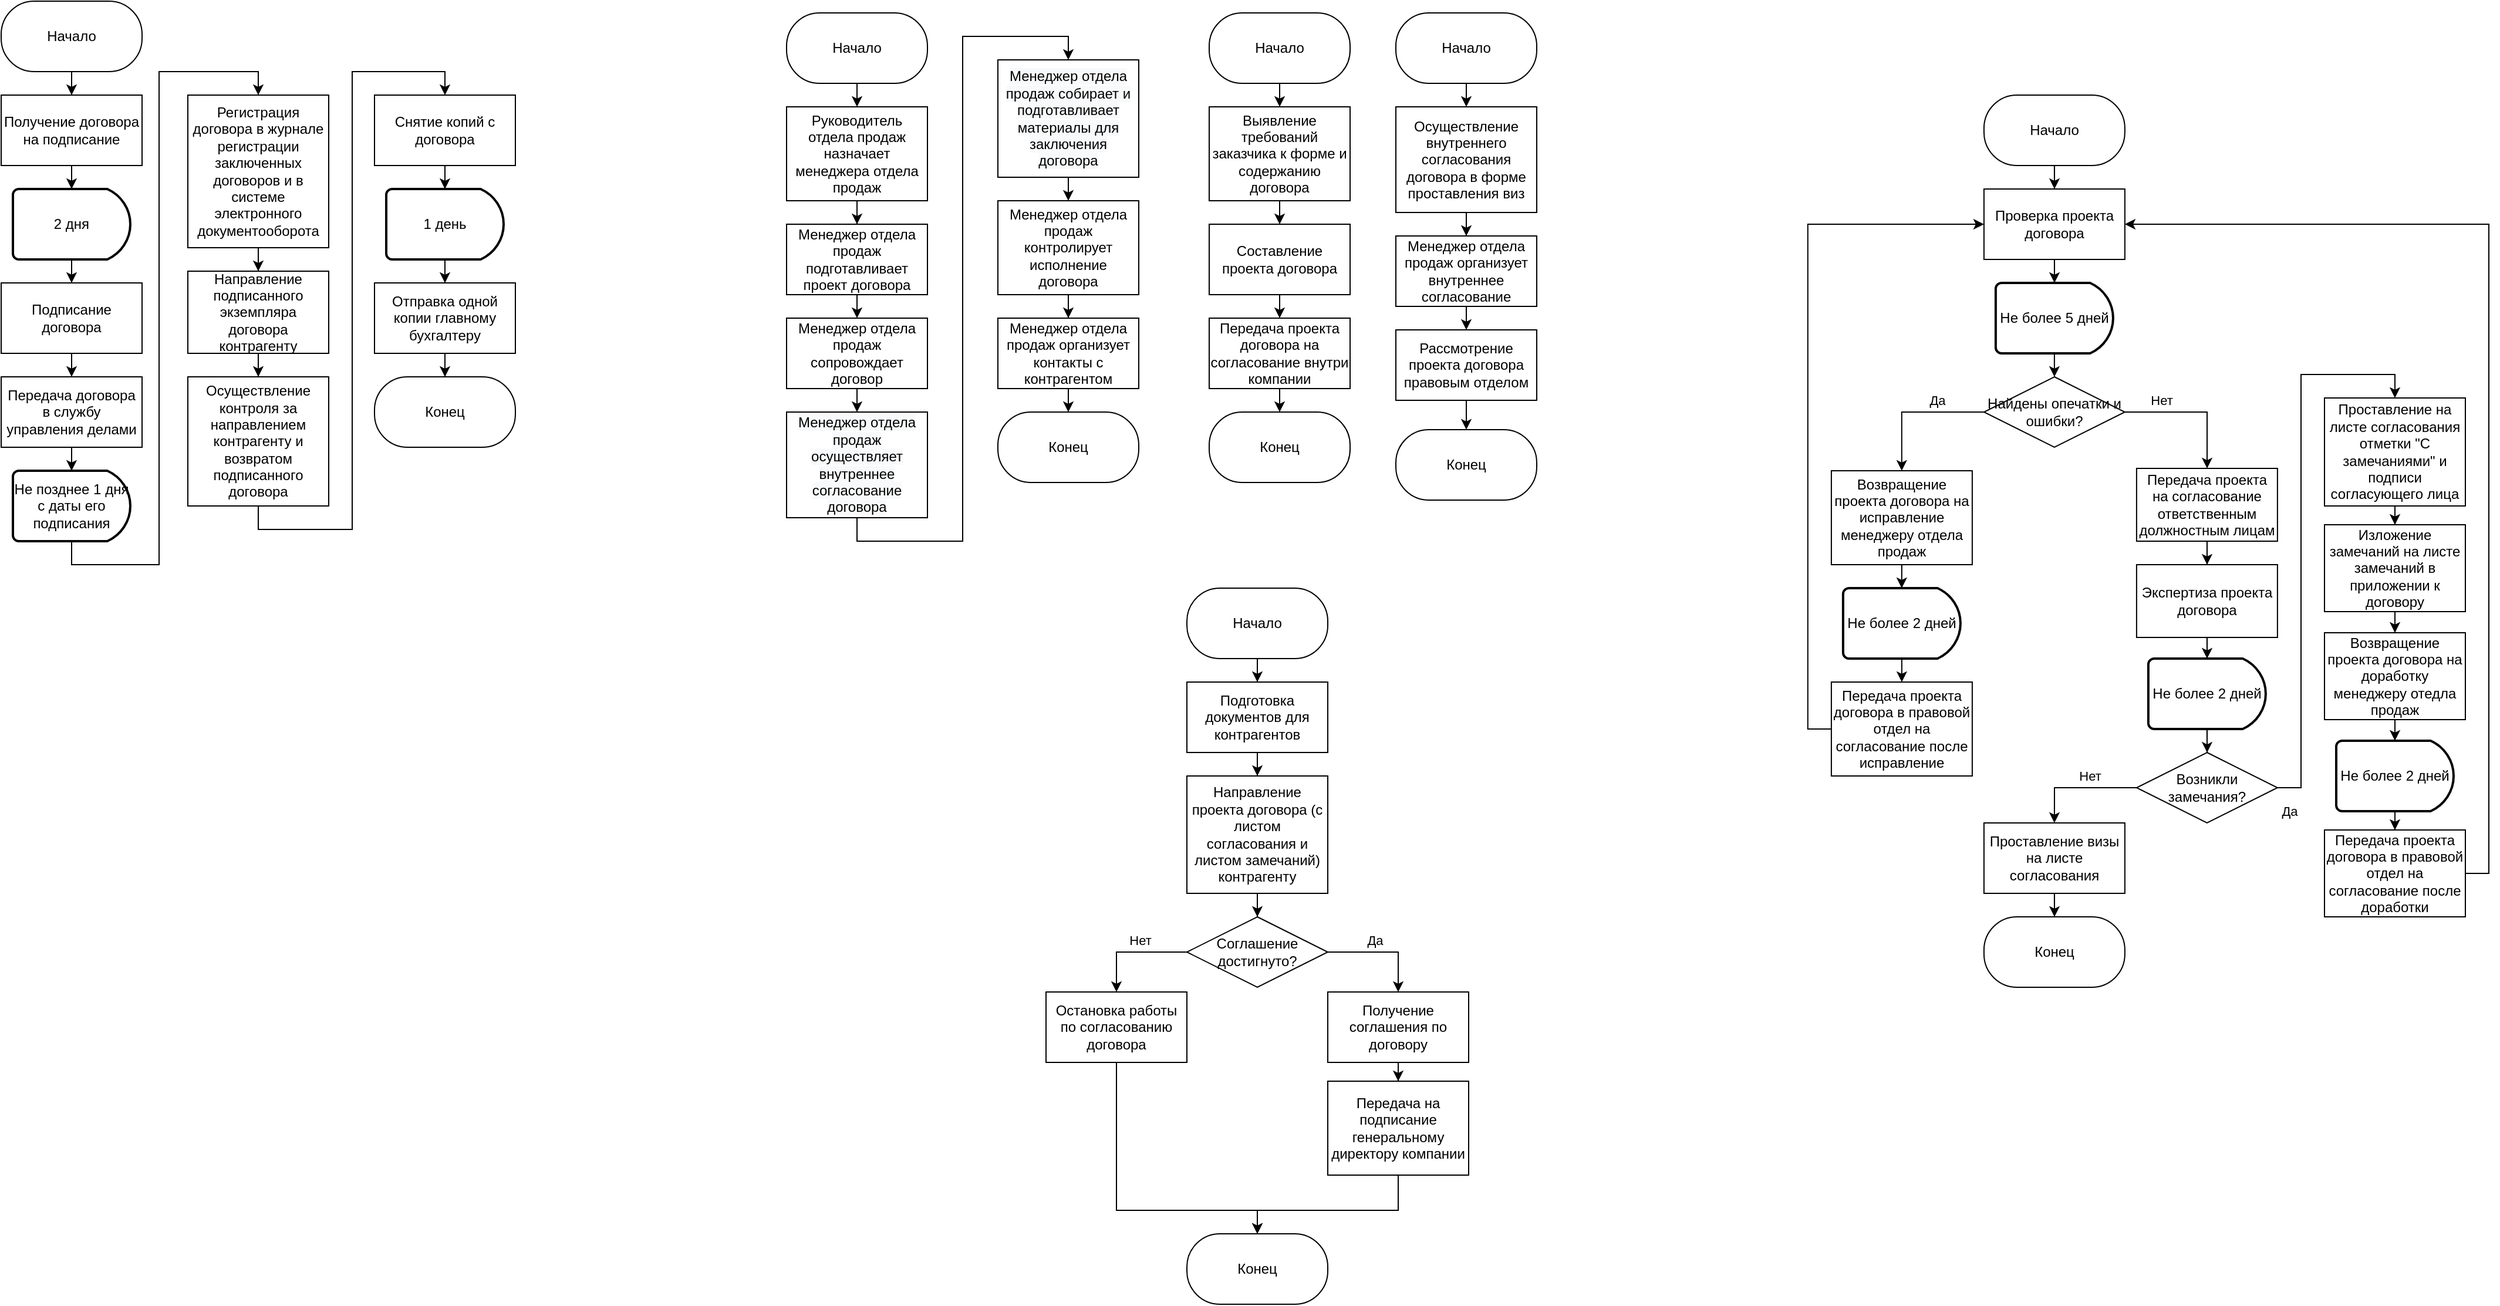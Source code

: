 <mxfile version="15.9.1" type="device"><diagram id="SYkwcQy9U7I1zCdefcQp" name="Страница 1"><mxGraphModel dx="2006" dy="2727" grid="0" gridSize="10" guides="1" tooltips="1" connect="1" arrows="1" fold="1" page="1" pageScale="1" pageWidth="827" pageHeight="1169" math="0" shadow="0"><root><mxCell id="0"/><mxCell id="1" parent="0"/><mxCell id="QH0EKD50BPLj8KDdhdwv-27" style="edgeStyle=orthogonalEdgeStyle;rounded=0;orthogonalLoop=1;jettySize=auto;html=1;exitX=0.5;exitY=1;exitDx=0;exitDy=0;entryX=0.5;entryY=0;entryDx=0;entryDy=0;" edge="1" parent="1" source="QH0EKD50BPLj8KDdhdwv-25" target="QH0EKD50BPLj8KDdhdwv-26"><mxGeometry relative="1" as="geometry"/></mxCell><mxCell id="QH0EKD50BPLj8KDdhdwv-25" value="Начало" style="rounded=1;whiteSpace=wrap;html=1;arcSize=47;" vertex="1" parent="1"><mxGeometry x="1760" y="40" width="120" height="60" as="geometry"/></mxCell><mxCell id="QH0EKD50BPLj8KDdhdwv-29" style="edgeStyle=orthogonalEdgeStyle;rounded=0;orthogonalLoop=1;jettySize=auto;html=1;exitX=0.5;exitY=1;exitDx=0;exitDy=0;" edge="1" parent="1" source="QH0EKD50BPLj8KDdhdwv-26" target="QH0EKD50BPLj8KDdhdwv-28"><mxGeometry relative="1" as="geometry"/></mxCell><mxCell id="QH0EKD50BPLj8KDdhdwv-26" value="Руководитель отдела продаж назначает менеджера отдела продаж" style="rounded=0;whiteSpace=wrap;html=1;" vertex="1" parent="1"><mxGeometry x="1760" y="120" width="120" height="80" as="geometry"/></mxCell><mxCell id="QH0EKD50BPLj8KDdhdwv-32" style="edgeStyle=orthogonalEdgeStyle;rounded=0;orthogonalLoop=1;jettySize=auto;html=1;exitX=0.5;exitY=1;exitDx=0;exitDy=0;entryX=0.5;entryY=0;entryDx=0;entryDy=0;" edge="1" parent="1" source="QH0EKD50BPLj8KDdhdwv-28" target="QH0EKD50BPLj8KDdhdwv-30"><mxGeometry relative="1" as="geometry"/></mxCell><mxCell id="QH0EKD50BPLj8KDdhdwv-28" value="Менеджер отдела продаж подготавливает проект договора" style="rounded=0;whiteSpace=wrap;html=1;" vertex="1" parent="1"><mxGeometry x="1760" y="220" width="120" height="60" as="geometry"/></mxCell><mxCell id="QH0EKD50BPLj8KDdhdwv-33" style="edgeStyle=orthogonalEdgeStyle;rounded=0;orthogonalLoop=1;jettySize=auto;html=1;exitX=0.5;exitY=1;exitDx=0;exitDy=0;entryX=0.5;entryY=0;entryDx=0;entryDy=0;" edge="1" parent="1" source="QH0EKD50BPLj8KDdhdwv-30" target="QH0EKD50BPLj8KDdhdwv-31"><mxGeometry relative="1" as="geometry"/></mxCell><mxCell id="QH0EKD50BPLj8KDdhdwv-30" value="Менеджер отдела продаж сопровождает договор" style="rounded=0;whiteSpace=wrap;html=1;" vertex="1" parent="1"><mxGeometry x="1760" y="300" width="120" height="60" as="geometry"/></mxCell><mxCell id="QH0EKD50BPLj8KDdhdwv-35" style="edgeStyle=orthogonalEdgeStyle;rounded=0;orthogonalLoop=1;jettySize=auto;html=1;exitX=0.5;exitY=1;exitDx=0;exitDy=0;entryX=0.5;entryY=0;entryDx=0;entryDy=0;" edge="1" parent="1" source="QH0EKD50BPLj8KDdhdwv-31" target="QH0EKD50BPLj8KDdhdwv-34"><mxGeometry relative="1" as="geometry"/></mxCell><mxCell id="QH0EKD50BPLj8KDdhdwv-31" value="&lt;span style=&quot;color: rgb(0 , 0 , 0) ; font-family: &amp;#34;helvetica&amp;#34; ; font-size: 12px ; font-style: normal ; font-weight: 400 ; letter-spacing: normal ; text-align: center ; text-indent: 0px ; text-transform: none ; word-spacing: 0px ; background-color: rgb(248 , 249 , 250) ; display: inline ; float: none&quot;&gt;Менеджер отдела продаж осуществляет внутреннее согласование договора&lt;/span&gt;" style="rounded=0;whiteSpace=wrap;html=1;" vertex="1" parent="1"><mxGeometry x="1760" y="380" width="120" height="90" as="geometry"/></mxCell><mxCell id="QH0EKD50BPLj8KDdhdwv-37" style="edgeStyle=orthogonalEdgeStyle;rounded=0;orthogonalLoop=1;jettySize=auto;html=1;exitX=0.5;exitY=1;exitDx=0;exitDy=0;entryX=0.5;entryY=0;entryDx=0;entryDy=0;" edge="1" parent="1" source="QH0EKD50BPLj8KDdhdwv-34" target="QH0EKD50BPLj8KDdhdwv-36"><mxGeometry relative="1" as="geometry"/></mxCell><mxCell id="QH0EKD50BPLj8KDdhdwv-34" value="&lt;span style=&quot;color: rgb(0 , 0 , 0) ; font-family: &amp;#34;helvetica&amp;#34; ; font-size: 12px ; font-style: normal ; font-weight: 400 ; letter-spacing: normal ; text-align: center ; text-indent: 0px ; text-transform: none ; word-spacing: 0px ; background-color: rgb(248 , 249 , 250) ; display: inline ; float: none&quot;&gt;Менеджер отдела продаж собирает и подготавливает материалы для заключения договора&lt;/span&gt;" style="rounded=0;whiteSpace=wrap;html=1;" vertex="1" parent="1"><mxGeometry x="1940" y="80" width="120" height="100" as="geometry"/></mxCell><mxCell id="QH0EKD50BPLj8KDdhdwv-39" style="edgeStyle=orthogonalEdgeStyle;rounded=0;orthogonalLoop=1;jettySize=auto;html=1;exitX=0.5;exitY=1;exitDx=0;exitDy=0;" edge="1" parent="1" source="QH0EKD50BPLj8KDdhdwv-36" target="QH0EKD50BPLj8KDdhdwv-38"><mxGeometry relative="1" as="geometry"/></mxCell><mxCell id="QH0EKD50BPLj8KDdhdwv-36" value="&lt;span style=&quot;font-family: &amp;#34;helvetica&amp;#34;&quot;&gt;Менеджер отдела продаж контролирует исполнение договора&lt;/span&gt;" style="rounded=0;whiteSpace=wrap;html=1;" vertex="1" parent="1"><mxGeometry x="1940" y="200" width="120" height="80" as="geometry"/></mxCell><mxCell id="QH0EKD50BPLj8KDdhdwv-41" style="edgeStyle=orthogonalEdgeStyle;rounded=0;orthogonalLoop=1;jettySize=auto;html=1;exitX=0.5;exitY=1;exitDx=0;exitDy=0;entryX=0.5;entryY=0;entryDx=0;entryDy=0;" edge="1" parent="1" source="QH0EKD50BPLj8KDdhdwv-38" target="QH0EKD50BPLj8KDdhdwv-40"><mxGeometry relative="1" as="geometry"/></mxCell><mxCell id="QH0EKD50BPLj8KDdhdwv-38" value="&lt;span style=&quot;font-family: &amp;#34;helvetica&amp;#34;&quot;&gt;Менеджер отдела продаж организует контакты с контрагентом&lt;/span&gt;" style="rounded=0;whiteSpace=wrap;html=1;" vertex="1" parent="1"><mxGeometry x="1940" y="300" width="120" height="60" as="geometry"/></mxCell><mxCell id="QH0EKD50BPLj8KDdhdwv-40" value="Конец" style="rounded=1;whiteSpace=wrap;html=1;arcSize=47;" vertex="1" parent="1"><mxGeometry x="1940" y="380" width="120" height="60" as="geometry"/></mxCell><mxCell id="QH0EKD50BPLj8KDdhdwv-47" style="edgeStyle=orthogonalEdgeStyle;rounded=0;orthogonalLoop=1;jettySize=auto;html=1;exitX=0.5;exitY=1;exitDx=0;exitDy=0;entryX=0.5;entryY=0;entryDx=0;entryDy=0;" edge="1" parent="1" source="QH0EKD50BPLj8KDdhdwv-42" target="QH0EKD50BPLj8KDdhdwv-43"><mxGeometry relative="1" as="geometry"/></mxCell><mxCell id="QH0EKD50BPLj8KDdhdwv-42" value="Начало" style="rounded=1;whiteSpace=wrap;html=1;arcSize=47;" vertex="1" parent="1"><mxGeometry x="2120" y="40" width="120" height="60" as="geometry"/></mxCell><mxCell id="QH0EKD50BPLj8KDdhdwv-48" style="edgeStyle=orthogonalEdgeStyle;rounded=0;orthogonalLoop=1;jettySize=auto;html=1;exitX=0.5;exitY=1;exitDx=0;exitDy=0;entryX=0.5;entryY=0;entryDx=0;entryDy=0;" edge="1" parent="1" source="QH0EKD50BPLj8KDdhdwv-43" target="QH0EKD50BPLj8KDdhdwv-44"><mxGeometry relative="1" as="geometry"/></mxCell><mxCell id="QH0EKD50BPLj8KDdhdwv-43" value="Выявление требований заказчика к форме и содержанию договора" style="rounded=0;whiteSpace=wrap;html=1;" vertex="1" parent="1"><mxGeometry x="2120" y="120" width="120" height="80" as="geometry"/></mxCell><mxCell id="QH0EKD50BPLj8KDdhdwv-49" style="edgeStyle=orthogonalEdgeStyle;rounded=0;orthogonalLoop=1;jettySize=auto;html=1;exitX=0.5;exitY=1;exitDx=0;exitDy=0;entryX=0.5;entryY=0;entryDx=0;entryDy=0;" edge="1" parent="1" source="QH0EKD50BPLj8KDdhdwv-44" target="QH0EKD50BPLj8KDdhdwv-45"><mxGeometry relative="1" as="geometry"/></mxCell><mxCell id="QH0EKD50BPLj8KDdhdwv-44" value="Составление проекта договора" style="rounded=0;whiteSpace=wrap;html=1;" vertex="1" parent="1"><mxGeometry x="2120" y="220" width="120" height="60" as="geometry"/></mxCell><mxCell id="QH0EKD50BPLj8KDdhdwv-50" style="edgeStyle=orthogonalEdgeStyle;rounded=0;orthogonalLoop=1;jettySize=auto;html=1;exitX=0.5;exitY=1;exitDx=0;exitDy=0;entryX=0.5;entryY=0;entryDx=0;entryDy=0;" edge="1" parent="1" source="QH0EKD50BPLj8KDdhdwv-45" target="QH0EKD50BPLj8KDdhdwv-46"><mxGeometry relative="1" as="geometry"/></mxCell><mxCell id="QH0EKD50BPLj8KDdhdwv-45" value="Передача проекта договора на согласование внутри компании" style="rounded=0;whiteSpace=wrap;html=1;" vertex="1" parent="1"><mxGeometry x="2120" y="300" width="120" height="60" as="geometry"/></mxCell><mxCell id="QH0EKD50BPLj8KDdhdwv-46" value="Конец" style="rounded=1;whiteSpace=wrap;html=1;arcSize=47;" vertex="1" parent="1"><mxGeometry x="2120" y="380" width="120" height="60" as="geometry"/></mxCell><mxCell id="QH0EKD50BPLj8KDdhdwv-53" style="edgeStyle=orthogonalEdgeStyle;rounded=0;orthogonalLoop=1;jettySize=auto;html=1;exitX=0.5;exitY=1;exitDx=0;exitDy=0;entryX=0.5;entryY=0;entryDx=0;entryDy=0;" edge="1" parent="1" source="QH0EKD50BPLj8KDdhdwv-51" target="QH0EKD50BPLj8KDdhdwv-52"><mxGeometry relative="1" as="geometry"/></mxCell><mxCell id="QH0EKD50BPLj8KDdhdwv-51" value="Начало" style="rounded=1;whiteSpace=wrap;html=1;arcSize=47;" vertex="1" parent="1"><mxGeometry x="2279" y="40" width="120" height="60" as="geometry"/></mxCell><mxCell id="QH0EKD50BPLj8KDdhdwv-55" style="edgeStyle=orthogonalEdgeStyle;rounded=0;orthogonalLoop=1;jettySize=auto;html=1;exitX=0.5;exitY=1;exitDx=0;exitDy=0;" edge="1" parent="1" source="QH0EKD50BPLj8KDdhdwv-52" target="QH0EKD50BPLj8KDdhdwv-54"><mxGeometry relative="1" as="geometry"/></mxCell><mxCell id="QH0EKD50BPLj8KDdhdwv-52" value="Осуществление внутреннего согласования договора в форме проставления виз" style="rounded=0;whiteSpace=wrap;html=1;" vertex="1" parent="1"><mxGeometry x="2279" y="120" width="120" height="90" as="geometry"/></mxCell><mxCell id="QH0EKD50BPLj8KDdhdwv-58" style="edgeStyle=orthogonalEdgeStyle;rounded=0;orthogonalLoop=1;jettySize=auto;html=1;exitX=0.5;exitY=1;exitDx=0;exitDy=0;entryX=0.5;entryY=0;entryDx=0;entryDy=0;" edge="1" parent="1" source="QH0EKD50BPLj8KDdhdwv-54" target="QH0EKD50BPLj8KDdhdwv-56"><mxGeometry relative="1" as="geometry"/></mxCell><mxCell id="QH0EKD50BPLj8KDdhdwv-54" value="Менеджер отдела продаж организует внутреннее согласование" style="rounded=0;whiteSpace=wrap;html=1;" vertex="1" parent="1"><mxGeometry x="2279" y="230" width="120" height="60" as="geometry"/></mxCell><mxCell id="QH0EKD50BPLj8KDdhdwv-59" style="edgeStyle=orthogonalEdgeStyle;rounded=0;orthogonalLoop=1;jettySize=auto;html=1;exitX=0.5;exitY=1;exitDx=0;exitDy=0;" edge="1" parent="1" source="QH0EKD50BPLj8KDdhdwv-56" target="QH0EKD50BPLj8KDdhdwv-57"><mxGeometry relative="1" as="geometry"/></mxCell><mxCell id="QH0EKD50BPLj8KDdhdwv-56" value="Рассмотрение проекта договора правовым отделом" style="rounded=0;whiteSpace=wrap;html=1;" vertex="1" parent="1"><mxGeometry x="2279" y="310" width="120" height="60" as="geometry"/></mxCell><mxCell id="QH0EKD50BPLj8KDdhdwv-57" value="Конец" style="rounded=1;whiteSpace=wrap;html=1;arcSize=47;" vertex="1" parent="1"><mxGeometry x="2279" y="395" width="120" height="60" as="geometry"/></mxCell><mxCell id="QH0EKD50BPLj8KDdhdwv-76" style="edgeStyle=orthogonalEdgeStyle;rounded=0;orthogonalLoop=1;jettySize=auto;html=1;exitX=0.5;exitY=1;exitDx=0;exitDy=0;" edge="1" parent="1" source="QH0EKD50BPLj8KDdhdwv-74" target="QH0EKD50BPLj8KDdhdwv-75"><mxGeometry relative="1" as="geometry"/></mxCell><mxCell id="QH0EKD50BPLj8KDdhdwv-74" value="Начало" style="rounded=1;whiteSpace=wrap;html=1;arcSize=47;" vertex="1" parent="1"><mxGeometry x="2779.95" y="110" width="120" height="60" as="geometry"/></mxCell><mxCell id="QH0EKD50BPLj8KDdhdwv-78" style="edgeStyle=orthogonalEdgeStyle;rounded=0;orthogonalLoop=1;jettySize=auto;html=1;exitX=0.5;exitY=1;exitDx=0;exitDy=0;" edge="1" parent="1" source="QH0EKD50BPLj8KDdhdwv-75" target="QH0EKD50BPLj8KDdhdwv-77"><mxGeometry relative="1" as="geometry"/></mxCell><mxCell id="QH0EKD50BPLj8KDdhdwv-75" value="Проверка проекта договора" style="rounded=0;whiteSpace=wrap;html=1;" vertex="1" parent="1"><mxGeometry x="2779.95" y="190" width="120" height="60" as="geometry"/></mxCell><mxCell id="QH0EKD50BPLj8KDdhdwv-84" style="edgeStyle=orthogonalEdgeStyle;rounded=0;orthogonalLoop=1;jettySize=auto;html=1;exitX=0.5;exitY=1;exitDx=0;exitDy=0;exitPerimeter=0;entryX=0.5;entryY=0;entryDx=0;entryDy=0;" edge="1" parent="1" source="QH0EKD50BPLj8KDdhdwv-77" target="QH0EKD50BPLj8KDdhdwv-79"><mxGeometry relative="1" as="geometry"/></mxCell><mxCell id="QH0EKD50BPLj8KDdhdwv-77" value="Не более 5 дней" style="strokeWidth=2;html=1;shape=mxgraph.flowchart.delay;whiteSpace=wrap;" vertex="1" parent="1"><mxGeometry x="2789.95" y="270" width="100" height="60" as="geometry"/></mxCell><mxCell id="QH0EKD50BPLj8KDdhdwv-82" value="Да" style="edgeStyle=orthogonalEdgeStyle;rounded=0;orthogonalLoop=1;jettySize=auto;html=1;exitX=0;exitY=0.5;exitDx=0;exitDy=0;" edge="1" parent="1" source="QH0EKD50BPLj8KDdhdwv-79" target="QH0EKD50BPLj8KDdhdwv-80"><mxGeometry x="-0.333" y="-10" relative="1" as="geometry"><mxPoint as="offset"/></mxGeometry></mxCell><mxCell id="QH0EKD50BPLj8KDdhdwv-83" value="Нет" style="edgeStyle=orthogonalEdgeStyle;rounded=0;orthogonalLoop=1;jettySize=auto;html=1;exitX=1;exitY=0.5;exitDx=0;exitDy=0;" edge="1" parent="1" source="QH0EKD50BPLj8KDdhdwv-79" target="QH0EKD50BPLj8KDdhdwv-81"><mxGeometry x="-0.492" y="10" relative="1" as="geometry"><mxPoint x="1" as="offset"/></mxGeometry></mxCell><mxCell id="QH0EKD50BPLj8KDdhdwv-79" value="Найдены опечатки и ошибки?" style="rhombus;whiteSpace=wrap;html=1;" vertex="1" parent="1"><mxGeometry x="2779.95" y="350" width="120" height="60" as="geometry"/></mxCell><mxCell id="QH0EKD50BPLj8KDdhdwv-86" style="edgeStyle=orthogonalEdgeStyle;rounded=0;orthogonalLoop=1;jettySize=auto;html=1;exitX=0.5;exitY=1;exitDx=0;exitDy=0;" edge="1" parent="1" source="QH0EKD50BPLj8KDdhdwv-80" target="QH0EKD50BPLj8KDdhdwv-85"><mxGeometry relative="1" as="geometry"/></mxCell><mxCell id="QH0EKD50BPLj8KDdhdwv-80" value="Возвращение проекта договора на исправление менеджеру отдела продаж" style="rounded=0;whiteSpace=wrap;html=1;" vertex="1" parent="1"><mxGeometry x="2649.95" y="430" width="120" height="80" as="geometry"/></mxCell><mxCell id="QH0EKD50BPLj8KDdhdwv-91" style="edgeStyle=orthogonalEdgeStyle;rounded=0;orthogonalLoop=1;jettySize=auto;html=1;exitX=0.5;exitY=1;exitDx=0;exitDy=0;" edge="1" parent="1" source="QH0EKD50BPLj8KDdhdwv-81" target="QH0EKD50BPLj8KDdhdwv-90"><mxGeometry relative="1" as="geometry"/></mxCell><mxCell id="QH0EKD50BPLj8KDdhdwv-81" value="Передача проекта на согласование ответственным должностным лицам" style="rounded=0;whiteSpace=wrap;html=1;" vertex="1" parent="1"><mxGeometry x="2909.95" y="428" width="120" height="62" as="geometry"/></mxCell><mxCell id="QH0EKD50BPLj8KDdhdwv-88" style="edgeStyle=orthogonalEdgeStyle;rounded=0;orthogonalLoop=1;jettySize=auto;html=1;exitX=0.5;exitY=1;exitDx=0;exitDy=0;exitPerimeter=0;entryX=0.5;entryY=0;entryDx=0;entryDy=0;" edge="1" parent="1" source="QH0EKD50BPLj8KDdhdwv-85" target="QH0EKD50BPLj8KDdhdwv-87"><mxGeometry relative="1" as="geometry"/></mxCell><mxCell id="QH0EKD50BPLj8KDdhdwv-85" value="Не более 2 дней" style="strokeWidth=2;html=1;shape=mxgraph.flowchart.delay;whiteSpace=wrap;" vertex="1" parent="1"><mxGeometry x="2659.95" y="530" width="100" height="60" as="geometry"/></mxCell><mxCell id="QH0EKD50BPLj8KDdhdwv-89" style="edgeStyle=orthogonalEdgeStyle;rounded=0;orthogonalLoop=1;jettySize=auto;html=1;exitX=0;exitY=0.5;exitDx=0;exitDy=0;entryX=0;entryY=0.5;entryDx=0;entryDy=0;" edge="1" parent="1" source="QH0EKD50BPLj8KDdhdwv-87" target="QH0EKD50BPLj8KDdhdwv-75"><mxGeometry relative="1" as="geometry"/></mxCell><mxCell id="QH0EKD50BPLj8KDdhdwv-87" value="Передача проекта договора в правовой отдел на согласование после исправление" style="rounded=0;whiteSpace=wrap;html=1;" vertex="1" parent="1"><mxGeometry x="2649.95" y="610" width="120" height="80" as="geometry"/></mxCell><mxCell id="QH0EKD50BPLj8KDdhdwv-93" style="edgeStyle=orthogonalEdgeStyle;rounded=0;orthogonalLoop=1;jettySize=auto;html=1;exitX=0.5;exitY=1;exitDx=0;exitDy=0;" edge="1" parent="1" source="QH0EKD50BPLj8KDdhdwv-90" target="QH0EKD50BPLj8KDdhdwv-92"><mxGeometry relative="1" as="geometry"/></mxCell><mxCell id="QH0EKD50BPLj8KDdhdwv-90" value="Экспертиза проекта договора" style="rounded=0;whiteSpace=wrap;html=1;" vertex="1" parent="1"><mxGeometry x="2909.95" y="510" width="120" height="62" as="geometry"/></mxCell><mxCell id="QH0EKD50BPLj8KDdhdwv-95" style="edgeStyle=orthogonalEdgeStyle;rounded=0;orthogonalLoop=1;jettySize=auto;html=1;exitX=0.5;exitY=1;exitDx=0;exitDy=0;exitPerimeter=0;" edge="1" parent="1" source="QH0EKD50BPLj8KDdhdwv-92" target="QH0EKD50BPLj8KDdhdwv-94"><mxGeometry relative="1" as="geometry"/></mxCell><mxCell id="QH0EKD50BPLj8KDdhdwv-92" value="Не более 2 дней" style="strokeWidth=2;html=1;shape=mxgraph.flowchart.delay;whiteSpace=wrap;" vertex="1" parent="1"><mxGeometry x="2919.95" y="590" width="100" height="60" as="geometry"/></mxCell><mxCell id="QH0EKD50BPLj8KDdhdwv-97" value="Нет" style="edgeStyle=orthogonalEdgeStyle;rounded=0;orthogonalLoop=1;jettySize=auto;html=1;exitX=0;exitY=0.5;exitDx=0;exitDy=0;entryX=0.5;entryY=0;entryDx=0;entryDy=0;" edge="1" parent="1" source="QH0EKD50BPLj8KDdhdwv-94" target="QH0EKD50BPLj8KDdhdwv-96"><mxGeometry x="-0.2" y="-10" relative="1" as="geometry"><mxPoint as="offset"/></mxGeometry></mxCell><mxCell id="QH0EKD50BPLj8KDdhdwv-101" value="Да" style="edgeStyle=orthogonalEdgeStyle;rounded=0;orthogonalLoop=1;jettySize=auto;html=1;exitX=1;exitY=0.5;exitDx=0;exitDy=0;entryX=0.5;entryY=0;entryDx=0;entryDy=0;" edge="1" parent="1" source="QH0EKD50BPLj8KDdhdwv-94" target="QH0EKD50BPLj8KDdhdwv-100"><mxGeometry x="-0.957" y="-20" relative="1" as="geometry"><mxPoint as="offset"/></mxGeometry></mxCell><mxCell id="QH0EKD50BPLj8KDdhdwv-94" value="Возникли замечания?" style="rhombus;whiteSpace=wrap;html=1;" vertex="1" parent="1"><mxGeometry x="2909.95" y="670" width="120" height="60" as="geometry"/></mxCell><mxCell id="QH0EKD50BPLj8KDdhdwv-99" style="edgeStyle=orthogonalEdgeStyle;rounded=0;orthogonalLoop=1;jettySize=auto;html=1;exitX=0.5;exitY=1;exitDx=0;exitDy=0;" edge="1" parent="1" source="QH0EKD50BPLj8KDdhdwv-96" target="QH0EKD50BPLj8KDdhdwv-98"><mxGeometry relative="1" as="geometry"/></mxCell><mxCell id="QH0EKD50BPLj8KDdhdwv-96" value="Проставление визы на листе согласования" style="rounded=0;whiteSpace=wrap;html=1;" vertex="1" parent="1"><mxGeometry x="2779.95" y="730" width="120" height="60" as="geometry"/></mxCell><mxCell id="QH0EKD50BPLj8KDdhdwv-98" value="Конец" style="rounded=1;whiteSpace=wrap;html=1;arcSize=47;" vertex="1" parent="1"><mxGeometry x="2779.95" y="810" width="120" height="60" as="geometry"/></mxCell><mxCell id="QH0EKD50BPLj8KDdhdwv-103" style="edgeStyle=orthogonalEdgeStyle;rounded=0;orthogonalLoop=1;jettySize=auto;html=1;exitX=0.5;exitY=1;exitDx=0;exitDy=0;" edge="1" parent="1" source="QH0EKD50BPLj8KDdhdwv-100" target="QH0EKD50BPLj8KDdhdwv-102"><mxGeometry relative="1" as="geometry"/></mxCell><mxCell id="QH0EKD50BPLj8KDdhdwv-100" value="Проставление на листе согласования отметки &quot;С замечаниями&quot; и подписи согласующего лица" style="rounded=0;whiteSpace=wrap;html=1;" vertex="1" parent="1"><mxGeometry x="3070" y="368" width="120" height="92" as="geometry"/></mxCell><mxCell id="QH0EKD50BPLj8KDdhdwv-105" style="edgeStyle=orthogonalEdgeStyle;rounded=0;orthogonalLoop=1;jettySize=auto;html=1;exitX=0.5;exitY=1;exitDx=0;exitDy=0;" edge="1" parent="1" source="QH0EKD50BPLj8KDdhdwv-102" target="QH0EKD50BPLj8KDdhdwv-104"><mxGeometry relative="1" as="geometry"/></mxCell><mxCell id="QH0EKD50BPLj8KDdhdwv-102" value="Изложение замечаний на листе замечаний в приложении к договору" style="rounded=0;whiteSpace=wrap;html=1;" vertex="1" parent="1"><mxGeometry x="3070" y="476" width="120" height="74" as="geometry"/></mxCell><mxCell id="QH0EKD50BPLj8KDdhdwv-107" style="edgeStyle=orthogonalEdgeStyle;rounded=0;orthogonalLoop=1;jettySize=auto;html=1;exitX=0.5;exitY=1;exitDx=0;exitDy=0;" edge="1" parent="1" source="QH0EKD50BPLj8KDdhdwv-104" target="QH0EKD50BPLj8KDdhdwv-106"><mxGeometry relative="1" as="geometry"/></mxCell><mxCell id="QH0EKD50BPLj8KDdhdwv-104" value="Возвращение проекта договора на доработку менеджеру отедла продаж" style="rounded=0;whiteSpace=wrap;html=1;" vertex="1" parent="1"><mxGeometry x="3070" y="568" width="120" height="74" as="geometry"/></mxCell><mxCell id="QH0EKD50BPLj8KDdhdwv-109" style="edgeStyle=orthogonalEdgeStyle;rounded=0;orthogonalLoop=1;jettySize=auto;html=1;exitX=0.5;exitY=1;exitDx=0;exitDy=0;exitPerimeter=0;" edge="1" parent="1" source="QH0EKD50BPLj8KDdhdwv-106" target="QH0EKD50BPLj8KDdhdwv-108"><mxGeometry relative="1" as="geometry"/></mxCell><mxCell id="QH0EKD50BPLj8KDdhdwv-106" value="Не более 2 дней" style="strokeWidth=2;html=1;shape=mxgraph.flowchart.delay;whiteSpace=wrap;" vertex="1" parent="1"><mxGeometry x="3080" y="660" width="100" height="60" as="geometry"/></mxCell><mxCell id="QH0EKD50BPLj8KDdhdwv-110" style="edgeStyle=orthogonalEdgeStyle;rounded=0;orthogonalLoop=1;jettySize=auto;html=1;exitX=1;exitY=0.5;exitDx=0;exitDy=0;entryX=1;entryY=0.5;entryDx=0;entryDy=0;" edge="1" parent="1" source="QH0EKD50BPLj8KDdhdwv-108" target="QH0EKD50BPLj8KDdhdwv-75"><mxGeometry relative="1" as="geometry"/></mxCell><mxCell id="QH0EKD50BPLj8KDdhdwv-108" value="Передача проекта договора в правовой отдел на согласование после доработки" style="rounded=0;whiteSpace=wrap;html=1;" vertex="1" parent="1"><mxGeometry x="3070" y="736" width="120" height="74" as="geometry"/></mxCell><mxCell id="QH0EKD50BPLj8KDdhdwv-113" style="edgeStyle=orthogonalEdgeStyle;rounded=0;orthogonalLoop=1;jettySize=auto;html=1;exitX=0.5;exitY=1;exitDx=0;exitDy=0;" edge="1" parent="1" source="QH0EKD50BPLj8KDdhdwv-111" target="QH0EKD50BPLj8KDdhdwv-112"><mxGeometry relative="1" as="geometry"/></mxCell><mxCell id="QH0EKD50BPLj8KDdhdwv-111" value="Начало" style="rounded=1;whiteSpace=wrap;html=1;arcSize=47;" vertex="1" parent="1"><mxGeometry x="2101" y="530" width="120" height="60" as="geometry"/></mxCell><mxCell id="QH0EKD50BPLj8KDdhdwv-115" style="edgeStyle=orthogonalEdgeStyle;rounded=0;orthogonalLoop=1;jettySize=auto;html=1;exitX=0.5;exitY=1;exitDx=0;exitDy=0;" edge="1" parent="1" source="QH0EKD50BPLj8KDdhdwv-112" target="QH0EKD50BPLj8KDdhdwv-114"><mxGeometry relative="1" as="geometry"/></mxCell><mxCell id="QH0EKD50BPLj8KDdhdwv-112" value="Подготовка документов для контрагентов" style="rounded=0;whiteSpace=wrap;html=1;" vertex="1" parent="1"><mxGeometry x="2101" y="610" width="120" height="60" as="geometry"/></mxCell><mxCell id="QH0EKD50BPLj8KDdhdwv-117" style="edgeStyle=orthogonalEdgeStyle;rounded=0;orthogonalLoop=1;jettySize=auto;html=1;exitX=0.5;exitY=1;exitDx=0;exitDy=0;" edge="1" parent="1" source="QH0EKD50BPLj8KDdhdwv-114" target="QH0EKD50BPLj8KDdhdwv-116"><mxGeometry relative="1" as="geometry"/></mxCell><mxCell id="QH0EKD50BPLj8KDdhdwv-114" value="Направление проекта договора (с листом согласования и листом замечаний) контрагенту" style="rounded=0;whiteSpace=wrap;html=1;" vertex="1" parent="1"><mxGeometry x="2101" y="690" width="120" height="100" as="geometry"/></mxCell><mxCell id="QH0EKD50BPLj8KDdhdwv-120" value="Нет" style="edgeStyle=orthogonalEdgeStyle;rounded=0;orthogonalLoop=1;jettySize=auto;html=1;exitX=0;exitY=0.5;exitDx=0;exitDy=0;entryX=0.5;entryY=0;entryDx=0;entryDy=0;" edge="1" parent="1" source="QH0EKD50BPLj8KDdhdwv-116" target="QH0EKD50BPLj8KDdhdwv-118"><mxGeometry x="-0.149" y="-10" relative="1" as="geometry"><mxPoint as="offset"/></mxGeometry></mxCell><mxCell id="QH0EKD50BPLj8KDdhdwv-121" value="Да" style="edgeStyle=orthogonalEdgeStyle;rounded=0;orthogonalLoop=1;jettySize=auto;html=1;exitX=1;exitY=0.5;exitDx=0;exitDy=0;" edge="1" parent="1" source="QH0EKD50BPLj8KDdhdwv-116" target="QH0EKD50BPLj8KDdhdwv-119"><mxGeometry x="-0.149" y="10" relative="1" as="geometry"><mxPoint as="offset"/></mxGeometry></mxCell><mxCell id="QH0EKD50BPLj8KDdhdwv-116" value="Соглашение достигнуто?" style="rhombus;whiteSpace=wrap;html=1;" vertex="1" parent="1"><mxGeometry x="2101" y="810" width="120" height="60" as="geometry"/></mxCell><mxCell id="QH0EKD50BPLj8KDdhdwv-127" style="edgeStyle=orthogonalEdgeStyle;rounded=0;orthogonalLoop=1;jettySize=auto;html=1;exitX=0.5;exitY=1;exitDx=0;exitDy=0;" edge="1" parent="1" source="QH0EKD50BPLj8KDdhdwv-118" target="QH0EKD50BPLj8KDdhdwv-125"><mxGeometry relative="1" as="geometry"><Array as="points"><mxPoint x="2041" y="1060"/><mxPoint x="2161" y="1060"/></Array></mxGeometry></mxCell><mxCell id="QH0EKD50BPLj8KDdhdwv-118" value="Остановка работы по согласованию договора" style="rounded=0;whiteSpace=wrap;html=1;" vertex="1" parent="1"><mxGeometry x="1981" y="874" width="120" height="60" as="geometry"/></mxCell><mxCell id="QH0EKD50BPLj8KDdhdwv-124" style="edgeStyle=orthogonalEdgeStyle;rounded=0;orthogonalLoop=1;jettySize=auto;html=1;exitX=0.5;exitY=1;exitDx=0;exitDy=0;" edge="1" parent="1" source="QH0EKD50BPLj8KDdhdwv-119" target="QH0EKD50BPLj8KDdhdwv-122"><mxGeometry relative="1" as="geometry"/></mxCell><mxCell id="QH0EKD50BPLj8KDdhdwv-119" value="Получение соглашения по договору" style="rounded=0;whiteSpace=wrap;html=1;" vertex="1" parent="1"><mxGeometry x="2221" y="874" width="120" height="60" as="geometry"/></mxCell><mxCell id="QH0EKD50BPLj8KDdhdwv-126" style="edgeStyle=orthogonalEdgeStyle;rounded=0;orthogonalLoop=1;jettySize=auto;html=1;exitX=0.5;exitY=1;exitDx=0;exitDy=0;" edge="1" parent="1" source="QH0EKD50BPLj8KDdhdwv-122" target="QH0EKD50BPLj8KDdhdwv-125"><mxGeometry relative="1" as="geometry"><Array as="points"><mxPoint x="2281" y="1060"/><mxPoint x="2161" y="1060"/></Array></mxGeometry></mxCell><mxCell id="QH0EKD50BPLj8KDdhdwv-122" value="Передача на подписание генеральному директору компании" style="rounded=0;whiteSpace=wrap;html=1;" vertex="1" parent="1"><mxGeometry x="2221" y="950" width="120" height="80" as="geometry"/></mxCell><mxCell id="QH0EKD50BPLj8KDdhdwv-125" value="Конец" style="rounded=1;whiteSpace=wrap;html=1;arcSize=47;" vertex="1" parent="1"><mxGeometry x="2101" y="1080" width="120" height="60" as="geometry"/></mxCell><mxCell id="QH0EKD50BPLj8KDdhdwv-130" style="edgeStyle=orthogonalEdgeStyle;rounded=0;orthogonalLoop=1;jettySize=auto;html=1;exitX=0.5;exitY=1;exitDx=0;exitDy=0;" edge="1" parent="1" source="QH0EKD50BPLj8KDdhdwv-128" target="QH0EKD50BPLj8KDdhdwv-129"><mxGeometry relative="1" as="geometry"/></mxCell><mxCell id="QH0EKD50BPLj8KDdhdwv-128" value="Начало" style="rounded=1;whiteSpace=wrap;html=1;arcSize=47;" vertex="1" parent="1"><mxGeometry x="1091" y="30" width="120" height="60" as="geometry"/></mxCell><mxCell id="QH0EKD50BPLj8KDdhdwv-132" style="edgeStyle=orthogonalEdgeStyle;rounded=0;orthogonalLoop=1;jettySize=auto;html=1;exitX=0.5;exitY=1;exitDx=0;exitDy=0;" edge="1" parent="1" source="QH0EKD50BPLj8KDdhdwv-129" target="QH0EKD50BPLj8KDdhdwv-131"><mxGeometry relative="1" as="geometry"/></mxCell><mxCell id="QH0EKD50BPLj8KDdhdwv-129" value="Получение договора на подписание" style="rounded=0;whiteSpace=wrap;html=1;" vertex="1" parent="1"><mxGeometry x="1091" y="110" width="120" height="60" as="geometry"/></mxCell><mxCell id="QH0EKD50BPLj8KDdhdwv-134" style="edgeStyle=orthogonalEdgeStyle;rounded=0;orthogonalLoop=1;jettySize=auto;html=1;exitX=0.5;exitY=1;exitDx=0;exitDy=0;exitPerimeter=0;" edge="1" parent="1" source="QH0EKD50BPLj8KDdhdwv-131" target="QH0EKD50BPLj8KDdhdwv-133"><mxGeometry relative="1" as="geometry"/></mxCell><mxCell id="QH0EKD50BPLj8KDdhdwv-131" value="2 дня" style="strokeWidth=2;html=1;shape=mxgraph.flowchart.delay;whiteSpace=wrap;" vertex="1" parent="1"><mxGeometry x="1101" y="190" width="100" height="60" as="geometry"/></mxCell><mxCell id="QH0EKD50BPLj8KDdhdwv-136" style="edgeStyle=orthogonalEdgeStyle;rounded=0;orthogonalLoop=1;jettySize=auto;html=1;exitX=0.5;exitY=1;exitDx=0;exitDy=0;" edge="1" parent="1" source="QH0EKD50BPLj8KDdhdwv-133" target="QH0EKD50BPLj8KDdhdwv-135"><mxGeometry relative="1" as="geometry"/></mxCell><mxCell id="QH0EKD50BPLj8KDdhdwv-133" value="Подписание договора" style="rounded=0;whiteSpace=wrap;html=1;" vertex="1" parent="1"><mxGeometry x="1091" y="270" width="120" height="60" as="geometry"/></mxCell><mxCell id="QH0EKD50BPLj8KDdhdwv-138" style="edgeStyle=orthogonalEdgeStyle;rounded=0;orthogonalLoop=1;jettySize=auto;html=1;exitX=0.5;exitY=1;exitDx=0;exitDy=0;" edge="1" parent="1" source="QH0EKD50BPLj8KDdhdwv-135" target="QH0EKD50BPLj8KDdhdwv-137"><mxGeometry relative="1" as="geometry"/></mxCell><mxCell id="QH0EKD50BPLj8KDdhdwv-135" value="Передача договора в службу управления делами" style="rounded=0;whiteSpace=wrap;html=1;" vertex="1" parent="1"><mxGeometry x="1091" y="350" width="120" height="60" as="geometry"/></mxCell><mxCell id="QH0EKD50BPLj8KDdhdwv-140" style="edgeStyle=orthogonalEdgeStyle;rounded=0;orthogonalLoop=1;jettySize=auto;html=1;exitX=0.5;exitY=1;exitDx=0;exitDy=0;exitPerimeter=0;entryX=0.5;entryY=0;entryDx=0;entryDy=0;" edge="1" parent="1" source="QH0EKD50BPLj8KDdhdwv-137" target="QH0EKD50BPLj8KDdhdwv-139"><mxGeometry relative="1" as="geometry"/></mxCell><mxCell id="QH0EKD50BPLj8KDdhdwv-137" value="Не позднее 1 дня с даты его подписания" style="strokeWidth=2;html=1;shape=mxgraph.flowchart.delay;whiteSpace=wrap;" vertex="1" parent="1"><mxGeometry x="1101" y="430" width="100" height="60" as="geometry"/></mxCell><mxCell id="QH0EKD50BPLj8KDdhdwv-142" style="edgeStyle=orthogonalEdgeStyle;rounded=0;orthogonalLoop=1;jettySize=auto;html=1;exitX=0.5;exitY=1;exitDx=0;exitDy=0;" edge="1" parent="1" source="QH0EKD50BPLj8KDdhdwv-139" target="QH0EKD50BPLj8KDdhdwv-141"><mxGeometry relative="1" as="geometry"/></mxCell><mxCell id="QH0EKD50BPLj8KDdhdwv-139" value="Регистрация договора в журнале регистрации заключенных договоров и в системе электронного документооборота" style="rounded=0;whiteSpace=wrap;html=1;" vertex="1" parent="1"><mxGeometry x="1250" y="110" width="120" height="130" as="geometry"/></mxCell><mxCell id="QH0EKD50BPLj8KDdhdwv-144" style="edgeStyle=orthogonalEdgeStyle;rounded=0;orthogonalLoop=1;jettySize=auto;html=1;exitX=0.5;exitY=1;exitDx=0;exitDy=0;" edge="1" parent="1" source="QH0EKD50BPLj8KDdhdwv-141" target="QH0EKD50BPLj8KDdhdwv-143"><mxGeometry relative="1" as="geometry"/></mxCell><mxCell id="QH0EKD50BPLj8KDdhdwv-141" value="Направление подписанного экземпляра договора контрагенту" style="rounded=0;whiteSpace=wrap;html=1;" vertex="1" parent="1"><mxGeometry x="1250" y="260" width="120" height="70" as="geometry"/></mxCell><mxCell id="QH0EKD50BPLj8KDdhdwv-146" style="edgeStyle=orthogonalEdgeStyle;rounded=0;orthogonalLoop=1;jettySize=auto;html=1;exitX=0.5;exitY=1;exitDx=0;exitDy=0;entryX=0.5;entryY=0;entryDx=0;entryDy=0;" edge="1" parent="1" source="QH0EKD50BPLj8KDdhdwv-143" target="QH0EKD50BPLj8KDdhdwv-145"><mxGeometry relative="1" as="geometry"><Array as="points"><mxPoint x="1310" y="480"/><mxPoint x="1390" y="480"/><mxPoint x="1390" y="90"/><mxPoint x="1469" y="90"/></Array></mxGeometry></mxCell><mxCell id="QH0EKD50BPLj8KDdhdwv-143" value="Осуществление контроля за направлением контрагенту и возвратом подписанного договора" style="rounded=0;whiteSpace=wrap;html=1;" vertex="1" parent="1"><mxGeometry x="1250" y="350" width="120" height="110" as="geometry"/></mxCell><mxCell id="QH0EKD50BPLj8KDdhdwv-149" style="edgeStyle=orthogonalEdgeStyle;rounded=0;orthogonalLoop=1;jettySize=auto;html=1;exitX=0.5;exitY=1;exitDx=0;exitDy=0;" edge="1" parent="1" source="QH0EKD50BPLj8KDdhdwv-145" target="QH0EKD50BPLj8KDdhdwv-148"><mxGeometry relative="1" as="geometry"/></mxCell><mxCell id="QH0EKD50BPLj8KDdhdwv-145" value="Снятие копий с договора" style="rounded=0;whiteSpace=wrap;html=1;" vertex="1" parent="1"><mxGeometry x="1409" y="110" width="120" height="60" as="geometry"/></mxCell><mxCell id="QH0EKD50BPLj8KDdhdwv-152" style="edgeStyle=orthogonalEdgeStyle;rounded=0;orthogonalLoop=1;jettySize=auto;html=1;exitX=0.5;exitY=1;exitDx=0;exitDy=0;exitPerimeter=0;" edge="1" parent="1" source="QH0EKD50BPLj8KDdhdwv-148" target="QH0EKD50BPLj8KDdhdwv-150"><mxGeometry relative="1" as="geometry"/></mxCell><mxCell id="QH0EKD50BPLj8KDdhdwv-148" value="1 день" style="strokeWidth=2;html=1;shape=mxgraph.flowchart.delay;whiteSpace=wrap;" vertex="1" parent="1"><mxGeometry x="1419" y="190" width="100" height="60" as="geometry"/></mxCell><mxCell id="QH0EKD50BPLj8KDdhdwv-153" style="edgeStyle=orthogonalEdgeStyle;rounded=0;orthogonalLoop=1;jettySize=auto;html=1;exitX=0.5;exitY=1;exitDx=0;exitDy=0;" edge="1" parent="1" source="QH0EKD50BPLj8KDdhdwv-150" target="QH0EKD50BPLj8KDdhdwv-151"><mxGeometry relative="1" as="geometry"/></mxCell><mxCell id="QH0EKD50BPLj8KDdhdwv-150" value="Отправка одной копии главному бухгалтеру" style="rounded=0;whiteSpace=wrap;html=1;" vertex="1" parent="1"><mxGeometry x="1409" y="270" width="120" height="60" as="geometry"/></mxCell><mxCell id="QH0EKD50BPLj8KDdhdwv-151" value="Конец" style="rounded=1;whiteSpace=wrap;html=1;arcSize=47;" vertex="1" parent="1"><mxGeometry x="1409" y="350" width="120" height="60" as="geometry"/></mxCell></root></mxGraphModel></diagram></mxfile>